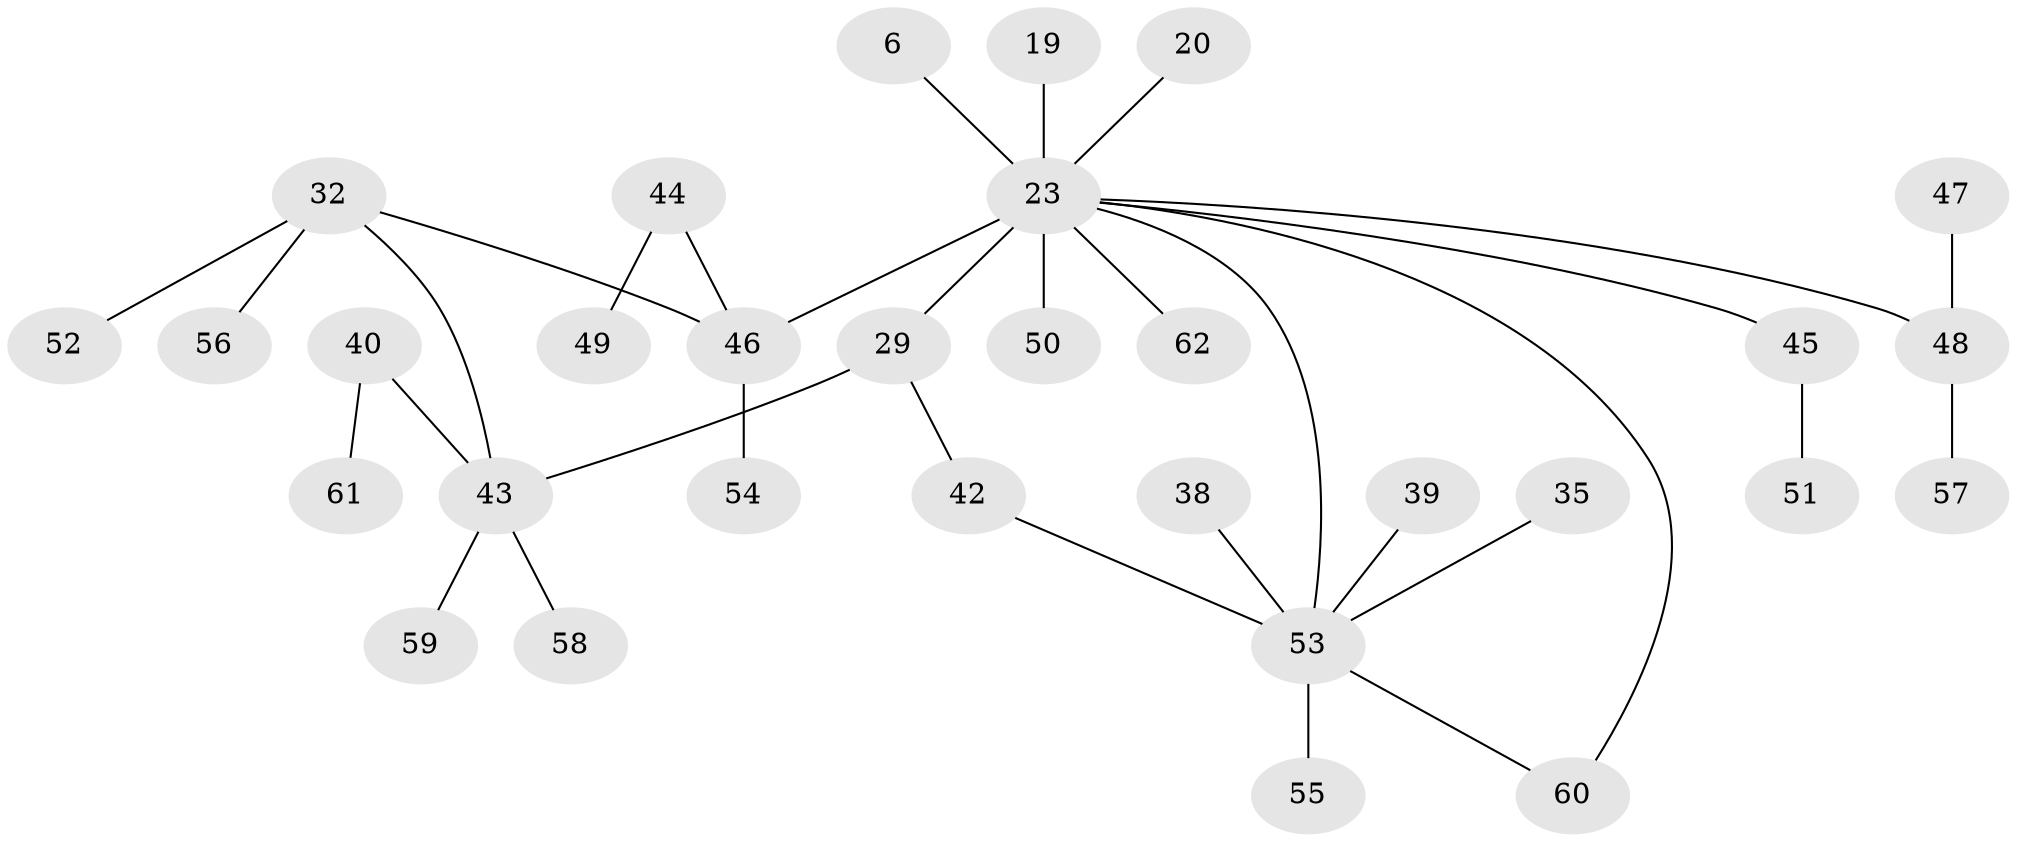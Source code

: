 // original degree distribution, {7: 0.03225806451612903, 3: 0.1774193548387097, 2: 0.25806451612903225, 5: 0.04838709677419355, 1: 0.41935483870967744, 4: 0.04838709677419355, 6: 0.016129032258064516}
// Generated by graph-tools (version 1.1) at 2025/41/03/09/25 04:41:43]
// undirected, 31 vertices, 33 edges
graph export_dot {
graph [start="1"]
  node [color=gray90,style=filled];
  6;
  19;
  20;
  23 [super="+4+3+18"];
  29 [super="+25+26"];
  32 [super="+22"];
  35;
  38;
  39;
  40;
  42;
  43 [super="+16+21"];
  44;
  45;
  46 [super="+5"];
  47;
  48 [super="+31"];
  49;
  50;
  51;
  52;
  53 [super="+41+36+34"];
  54;
  55;
  56;
  57;
  58;
  59;
  60 [super="+8"];
  61;
  62;
  6 -- 23;
  19 -- 23;
  20 -- 23;
  23 -- 50;
  23 -- 46 [weight=3];
  23 -- 45;
  23 -- 60;
  23 -- 62;
  23 -- 29 [weight=3];
  23 -- 48;
  23 -- 53 [weight=2];
  29 -- 43;
  29 -- 42;
  32 -- 52;
  32 -- 56;
  32 -- 43;
  32 -- 46;
  35 -- 53;
  38 -- 53;
  39 -- 53;
  40 -- 61;
  40 -- 43;
  42 -- 53;
  43 -- 59;
  43 -- 58;
  44 -- 49;
  44 -- 46;
  45 -- 51;
  46 -- 54;
  47 -- 48;
  48 -- 57;
  53 -- 55;
  53 -- 60;
}

